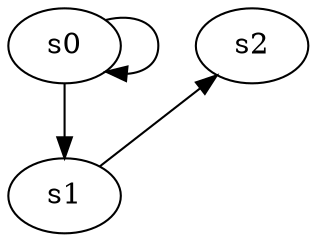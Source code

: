 digraph game_0168_chain_3 {
    s0 [name="s0", player=0, target=1];
    s1 [name="s1", player=1];
    s2 [name="s2", player=0];

    s0 -> s1;
    s1 -> s2 [constraint="time % 4 == 3"];
    s0 -> s0 [constraint="time % 2 == 0"];
}
